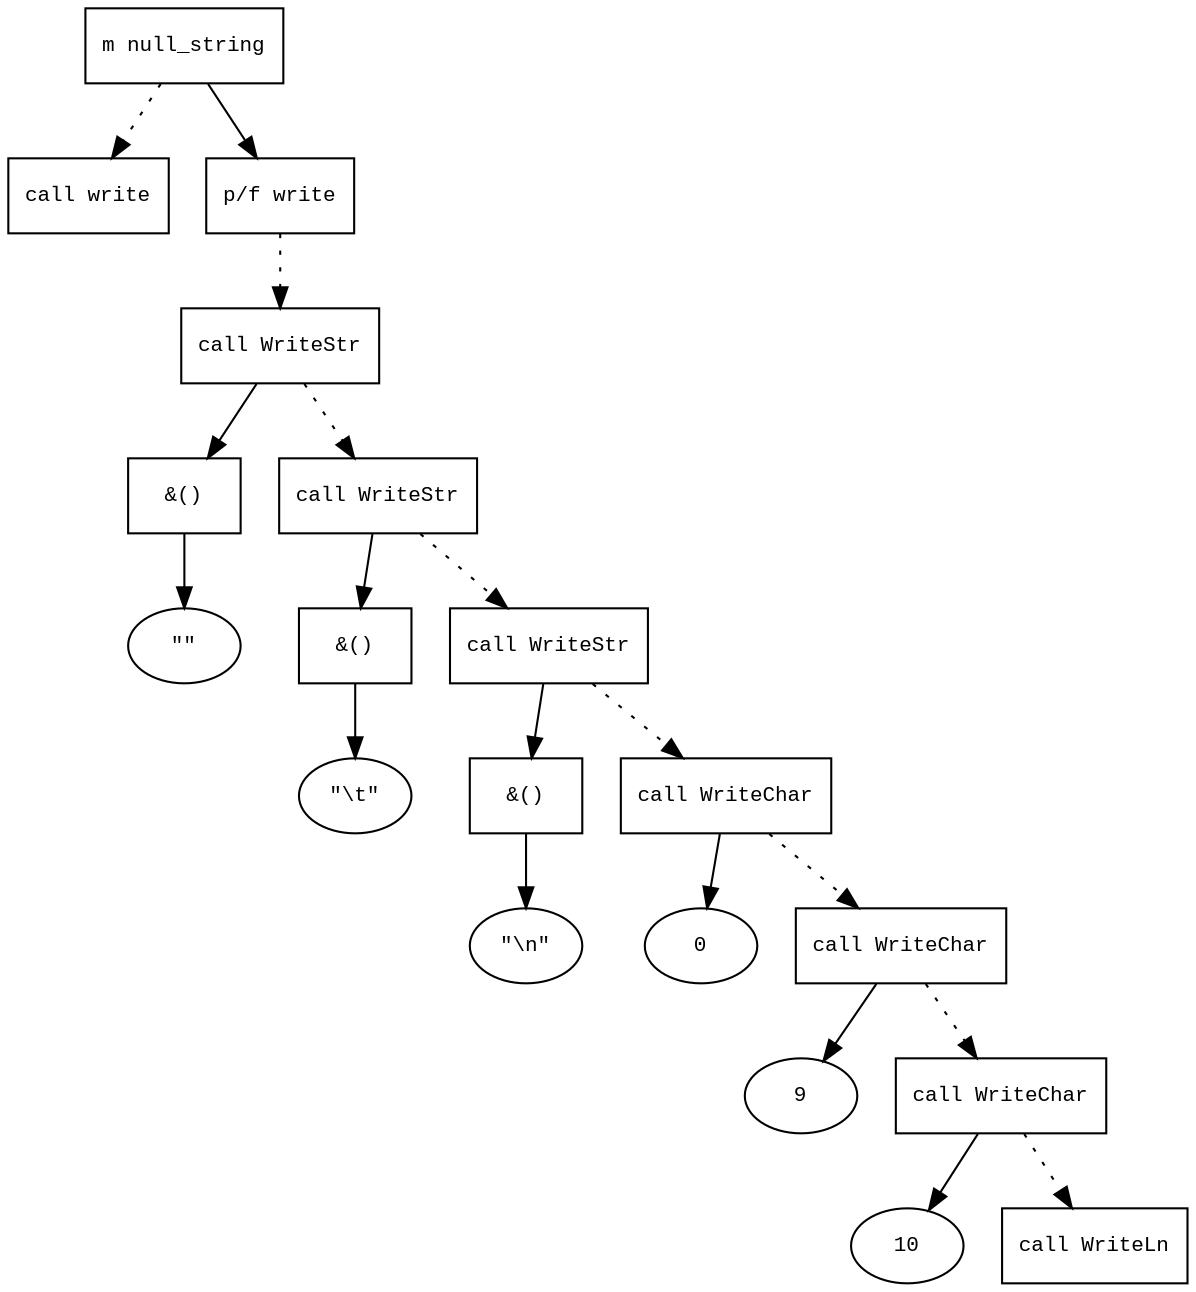 digraph AST {
  graph [fontname="Times New Roman",fontsize=10];
  node  [fontname="Courier New",fontsize=10];
  edge  [fontname="Times New Roman",fontsize=10];

  node0 [label="m null_string",shape=box];
  node36 [label="call write",shape=box];
  node0 -> node36 [style=dotted];
  node4 [label="p/f write",shape=box];
  node6 [label="call WriteStr",shape=box];
  node8 [label="&()",shape=box];
  node7 [label="\"\"",shape=ellipse];
  node8->node7;
  node6->node8;
  node4 -> node6 [style=dotted];
  node11 [label="call WriteStr",shape=box];
  node13 [label="&()",shape=box];
  node12 [label="\"\\t\"",shape=ellipse];
  node13->node12;
  node11->node13;
  node6 -> node11 [style=dotted];
  node16 [label="call WriteStr",shape=box];
  node18 [label="&()",shape=box];
  node17 [label="\"\\n\"",shape=ellipse];
  node18->node17;
  node16->node18;
  node11 -> node16 [style=dotted];
  node21 [label="call WriteChar",shape=box];
  node22 [label="0",shape=ellipse];
  node21->node22;
  node16 -> node21 [style=dotted];
  node25 [label="call WriteChar",shape=box];
  node26 [label="9",shape=ellipse];
  node25->node26;
  node21 -> node25 [style=dotted];
  node29 [label="call WriteChar",shape=box];
  node30 [label="10",shape=ellipse];
  node29->node30;
  node25 -> node29 [style=dotted];
  node33 [label="call WriteLn",shape=box];
  node29 -> node33 [style=dotted];
  node0 -> node4;
}
